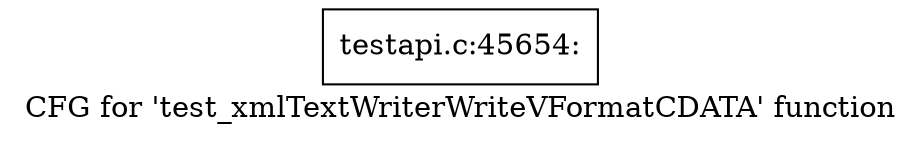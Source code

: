 digraph "CFG for 'test_xmlTextWriterWriteVFormatCDATA' function" {
	label="CFG for 'test_xmlTextWriterWriteVFormatCDATA' function";

	Node0x5935440 [shape=record,label="{testapi.c:45654:}"];
}

